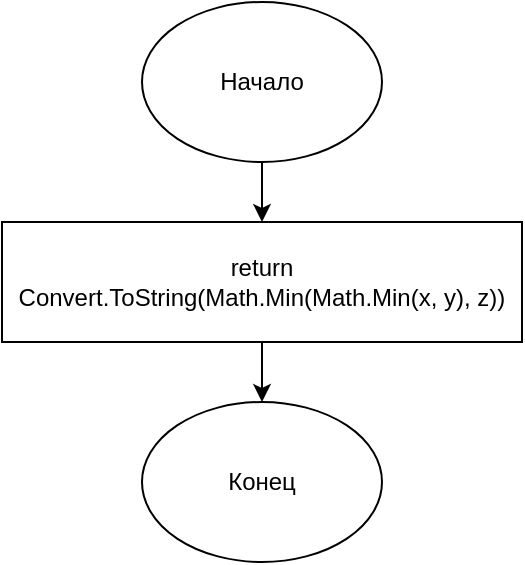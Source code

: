 <mxfile version="17.4.5" type="device"><diagram id="-8o8xKrRJRc2izxWcXdq" name="Page-1"><mxGraphModel dx="443" dy="474" grid="0" gridSize="10" guides="1" tooltips="1" connect="1" arrows="1" fold="1" page="1" pageScale="1" pageWidth="827" pageHeight="1169" math="0" shadow="0"><root><mxCell id="0"/><mxCell id="1" parent="0"/><mxCell id="kmrqT7WBLklb7gCoamfG-38" style="edgeStyle=orthogonalEdgeStyle;rounded=0;orthogonalLoop=1;jettySize=auto;html=1;exitX=0.5;exitY=1;exitDx=0;exitDy=0;" edge="1" parent="1" source="kmrqT7WBLklb7gCoamfG-1" target="kmrqT7WBLklb7gCoamfG-12"><mxGeometry relative="1" as="geometry"/></mxCell><mxCell id="kmrqT7WBLklb7gCoamfG-1" value="Начало" style="ellipse;whiteSpace=wrap;html=1;" vertex="1" parent="1"><mxGeometry x="225" y="40" width="120" height="80" as="geometry"/></mxCell><mxCell id="kmrqT7WBLklb7gCoamfG-2" value="Конец" style="ellipse;whiteSpace=wrap;html=1;" vertex="1" parent="1"><mxGeometry x="225" y="240" width="120" height="80" as="geometry"/></mxCell><mxCell id="kmrqT7WBLklb7gCoamfG-39" style="edgeStyle=orthogonalEdgeStyle;rounded=0;orthogonalLoop=1;jettySize=auto;html=1;exitX=0.5;exitY=1;exitDx=0;exitDy=0;" edge="1" parent="1" source="kmrqT7WBLklb7gCoamfG-12" target="kmrqT7WBLklb7gCoamfG-2"><mxGeometry relative="1" as="geometry"/></mxCell><mxCell id="kmrqT7WBLklb7gCoamfG-12" value="return&lt;br&gt;Convert.ToString(Math.Min(Math.Min(x, y), z))" style="rounded=0;whiteSpace=wrap;html=1;" vertex="1" parent="1"><mxGeometry x="155" y="150" width="260" height="60" as="geometry"/></mxCell></root></mxGraphModel></diagram></mxfile>